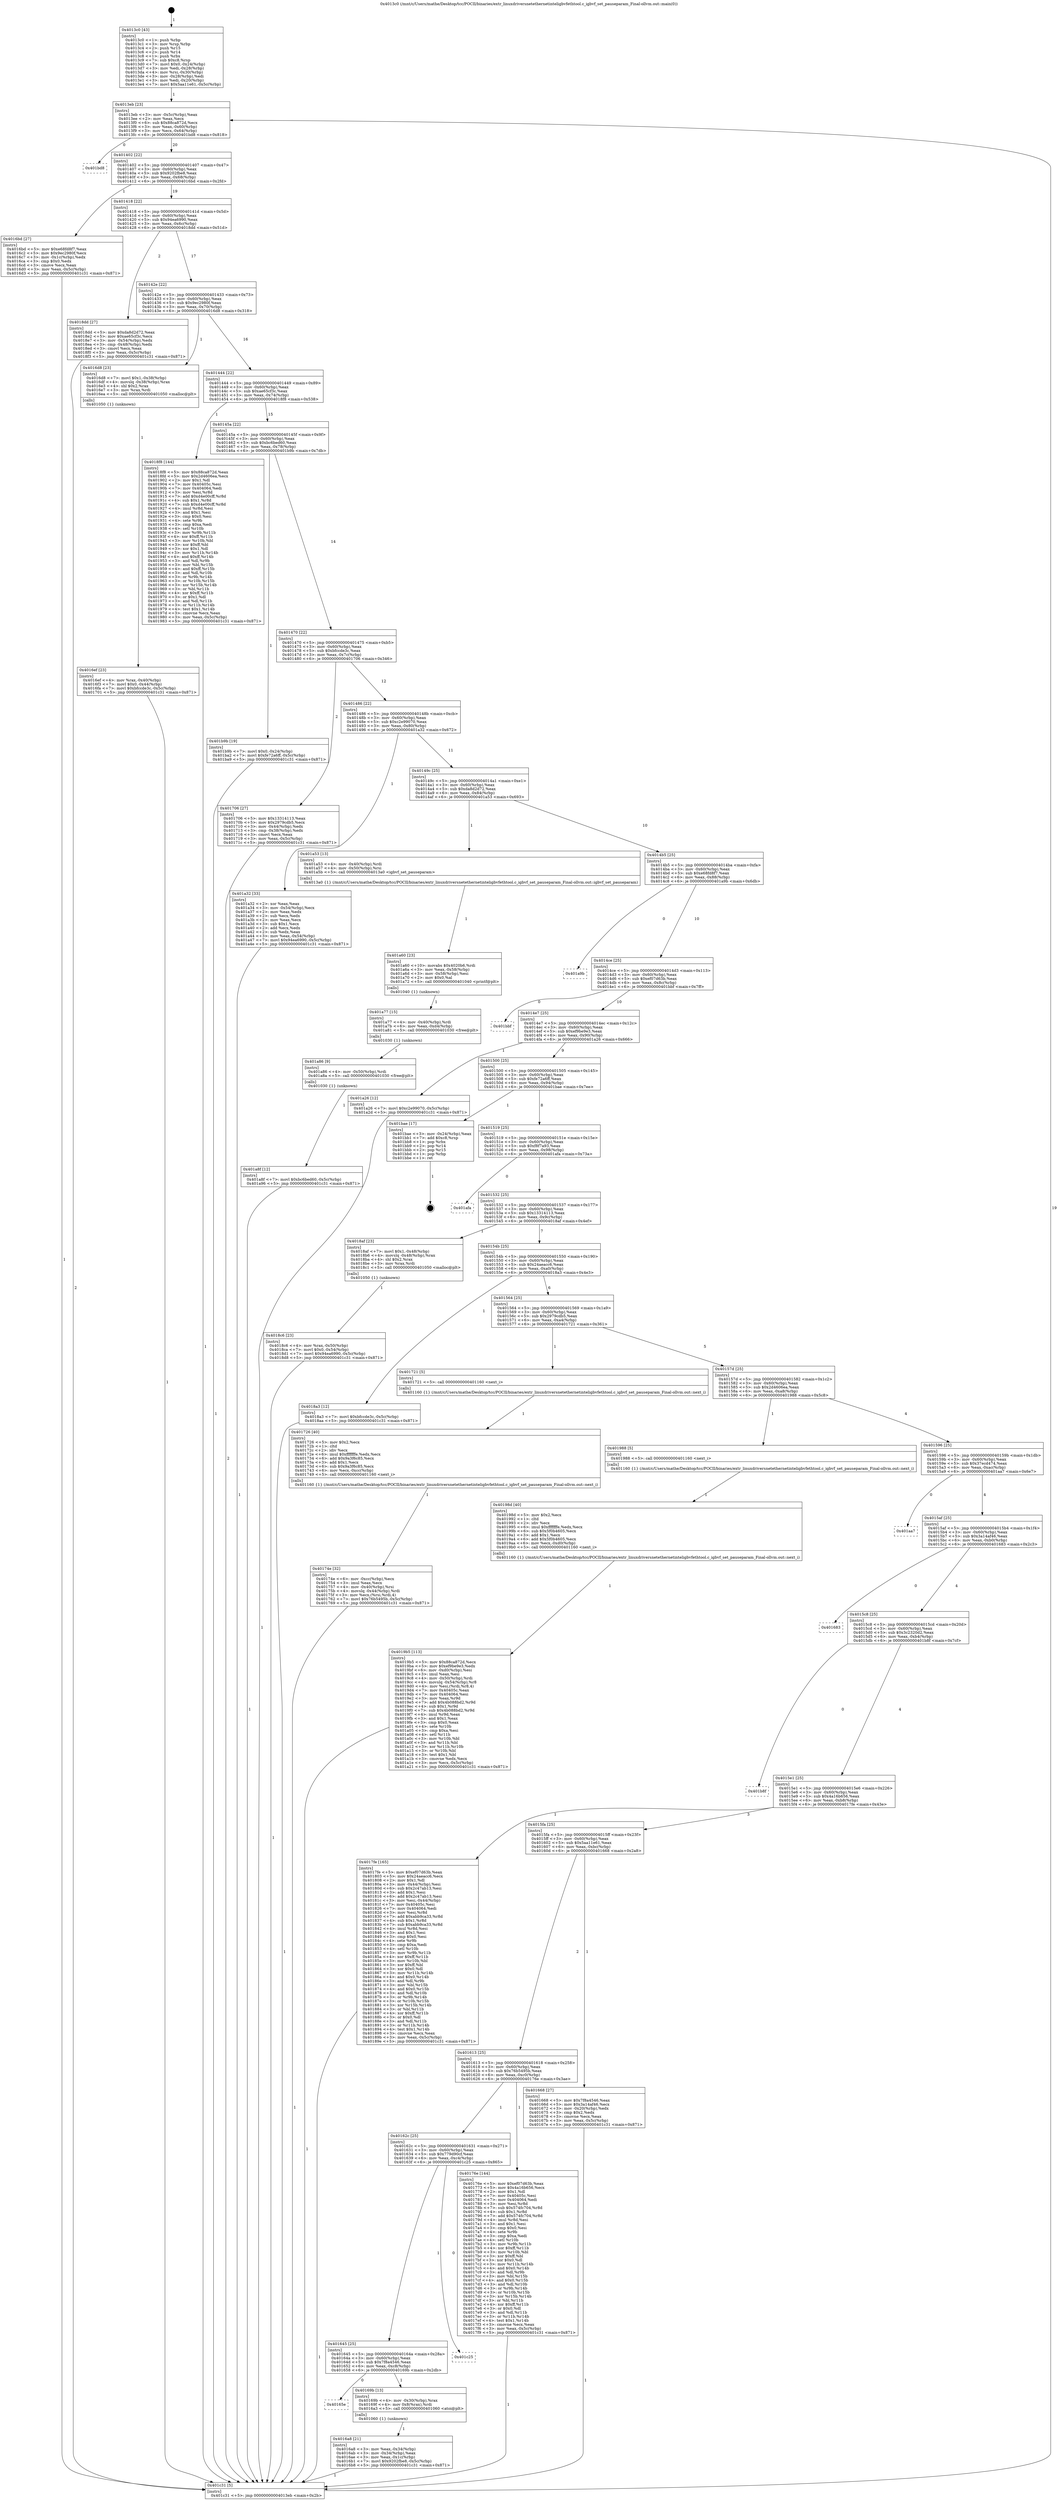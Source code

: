 digraph "0x4013c0" {
  label = "0x4013c0 (/mnt/c/Users/mathe/Desktop/tcc/POCII/binaries/extr_linuxdriversnetethernetinteligbvfethtool.c_igbvf_set_pauseparam_Final-ollvm.out::main(0))"
  labelloc = "t"
  node[shape=record]

  Entry [label="",width=0.3,height=0.3,shape=circle,fillcolor=black,style=filled]
  "0x4013eb" [label="{
     0x4013eb [23]\l
     | [instrs]\l
     &nbsp;&nbsp;0x4013eb \<+3\>: mov -0x5c(%rbp),%eax\l
     &nbsp;&nbsp;0x4013ee \<+2\>: mov %eax,%ecx\l
     &nbsp;&nbsp;0x4013f0 \<+6\>: sub $0x88ca872d,%ecx\l
     &nbsp;&nbsp;0x4013f6 \<+3\>: mov %eax,-0x60(%rbp)\l
     &nbsp;&nbsp;0x4013f9 \<+3\>: mov %ecx,-0x64(%rbp)\l
     &nbsp;&nbsp;0x4013fc \<+6\>: je 0000000000401bd8 \<main+0x818\>\l
  }"]
  "0x401bd8" [label="{
     0x401bd8\l
  }", style=dashed]
  "0x401402" [label="{
     0x401402 [22]\l
     | [instrs]\l
     &nbsp;&nbsp;0x401402 \<+5\>: jmp 0000000000401407 \<main+0x47\>\l
     &nbsp;&nbsp;0x401407 \<+3\>: mov -0x60(%rbp),%eax\l
     &nbsp;&nbsp;0x40140a \<+5\>: sub $0x9202fbe8,%eax\l
     &nbsp;&nbsp;0x40140f \<+3\>: mov %eax,-0x68(%rbp)\l
     &nbsp;&nbsp;0x401412 \<+6\>: je 00000000004016bd \<main+0x2fd\>\l
  }"]
  Exit [label="",width=0.3,height=0.3,shape=circle,fillcolor=black,style=filled,peripheries=2]
  "0x4016bd" [label="{
     0x4016bd [27]\l
     | [instrs]\l
     &nbsp;&nbsp;0x4016bd \<+5\>: mov $0xe68fd8f7,%eax\l
     &nbsp;&nbsp;0x4016c2 \<+5\>: mov $0x9ec2980f,%ecx\l
     &nbsp;&nbsp;0x4016c7 \<+3\>: mov -0x1c(%rbp),%edx\l
     &nbsp;&nbsp;0x4016ca \<+3\>: cmp $0x0,%edx\l
     &nbsp;&nbsp;0x4016cd \<+3\>: cmove %ecx,%eax\l
     &nbsp;&nbsp;0x4016d0 \<+3\>: mov %eax,-0x5c(%rbp)\l
     &nbsp;&nbsp;0x4016d3 \<+5\>: jmp 0000000000401c31 \<main+0x871\>\l
  }"]
  "0x401418" [label="{
     0x401418 [22]\l
     | [instrs]\l
     &nbsp;&nbsp;0x401418 \<+5\>: jmp 000000000040141d \<main+0x5d\>\l
     &nbsp;&nbsp;0x40141d \<+3\>: mov -0x60(%rbp),%eax\l
     &nbsp;&nbsp;0x401420 \<+5\>: sub $0x94ea6990,%eax\l
     &nbsp;&nbsp;0x401425 \<+3\>: mov %eax,-0x6c(%rbp)\l
     &nbsp;&nbsp;0x401428 \<+6\>: je 00000000004018dd \<main+0x51d\>\l
  }"]
  "0x401a8f" [label="{
     0x401a8f [12]\l
     | [instrs]\l
     &nbsp;&nbsp;0x401a8f \<+7\>: movl $0xbc6bed60,-0x5c(%rbp)\l
     &nbsp;&nbsp;0x401a96 \<+5\>: jmp 0000000000401c31 \<main+0x871\>\l
  }"]
  "0x4018dd" [label="{
     0x4018dd [27]\l
     | [instrs]\l
     &nbsp;&nbsp;0x4018dd \<+5\>: mov $0xda8d2d72,%eax\l
     &nbsp;&nbsp;0x4018e2 \<+5\>: mov $0xae65cf3c,%ecx\l
     &nbsp;&nbsp;0x4018e7 \<+3\>: mov -0x54(%rbp),%edx\l
     &nbsp;&nbsp;0x4018ea \<+3\>: cmp -0x48(%rbp),%edx\l
     &nbsp;&nbsp;0x4018ed \<+3\>: cmovl %ecx,%eax\l
     &nbsp;&nbsp;0x4018f0 \<+3\>: mov %eax,-0x5c(%rbp)\l
     &nbsp;&nbsp;0x4018f3 \<+5\>: jmp 0000000000401c31 \<main+0x871\>\l
  }"]
  "0x40142e" [label="{
     0x40142e [22]\l
     | [instrs]\l
     &nbsp;&nbsp;0x40142e \<+5\>: jmp 0000000000401433 \<main+0x73\>\l
     &nbsp;&nbsp;0x401433 \<+3\>: mov -0x60(%rbp),%eax\l
     &nbsp;&nbsp;0x401436 \<+5\>: sub $0x9ec2980f,%eax\l
     &nbsp;&nbsp;0x40143b \<+3\>: mov %eax,-0x70(%rbp)\l
     &nbsp;&nbsp;0x40143e \<+6\>: je 00000000004016d8 \<main+0x318\>\l
  }"]
  "0x401a86" [label="{
     0x401a86 [9]\l
     | [instrs]\l
     &nbsp;&nbsp;0x401a86 \<+4\>: mov -0x50(%rbp),%rdi\l
     &nbsp;&nbsp;0x401a8a \<+5\>: call 0000000000401030 \<free@plt\>\l
     | [calls]\l
     &nbsp;&nbsp;0x401030 \{1\} (unknown)\l
  }"]
  "0x4016d8" [label="{
     0x4016d8 [23]\l
     | [instrs]\l
     &nbsp;&nbsp;0x4016d8 \<+7\>: movl $0x1,-0x38(%rbp)\l
     &nbsp;&nbsp;0x4016df \<+4\>: movslq -0x38(%rbp),%rax\l
     &nbsp;&nbsp;0x4016e3 \<+4\>: shl $0x2,%rax\l
     &nbsp;&nbsp;0x4016e7 \<+3\>: mov %rax,%rdi\l
     &nbsp;&nbsp;0x4016ea \<+5\>: call 0000000000401050 \<malloc@plt\>\l
     | [calls]\l
     &nbsp;&nbsp;0x401050 \{1\} (unknown)\l
  }"]
  "0x401444" [label="{
     0x401444 [22]\l
     | [instrs]\l
     &nbsp;&nbsp;0x401444 \<+5\>: jmp 0000000000401449 \<main+0x89\>\l
     &nbsp;&nbsp;0x401449 \<+3\>: mov -0x60(%rbp),%eax\l
     &nbsp;&nbsp;0x40144c \<+5\>: sub $0xae65cf3c,%eax\l
     &nbsp;&nbsp;0x401451 \<+3\>: mov %eax,-0x74(%rbp)\l
     &nbsp;&nbsp;0x401454 \<+6\>: je 00000000004018f8 \<main+0x538\>\l
  }"]
  "0x401a77" [label="{
     0x401a77 [15]\l
     | [instrs]\l
     &nbsp;&nbsp;0x401a77 \<+4\>: mov -0x40(%rbp),%rdi\l
     &nbsp;&nbsp;0x401a7b \<+6\>: mov %eax,-0xd4(%rbp)\l
     &nbsp;&nbsp;0x401a81 \<+5\>: call 0000000000401030 \<free@plt\>\l
     | [calls]\l
     &nbsp;&nbsp;0x401030 \{1\} (unknown)\l
  }"]
  "0x4018f8" [label="{
     0x4018f8 [144]\l
     | [instrs]\l
     &nbsp;&nbsp;0x4018f8 \<+5\>: mov $0x88ca872d,%eax\l
     &nbsp;&nbsp;0x4018fd \<+5\>: mov $0x2d4606ea,%ecx\l
     &nbsp;&nbsp;0x401902 \<+2\>: mov $0x1,%dl\l
     &nbsp;&nbsp;0x401904 \<+7\>: mov 0x40405c,%esi\l
     &nbsp;&nbsp;0x40190b \<+7\>: mov 0x404064,%edi\l
     &nbsp;&nbsp;0x401912 \<+3\>: mov %esi,%r8d\l
     &nbsp;&nbsp;0x401915 \<+7\>: add $0xd4e00cff,%r8d\l
     &nbsp;&nbsp;0x40191c \<+4\>: sub $0x1,%r8d\l
     &nbsp;&nbsp;0x401920 \<+7\>: sub $0xd4e00cff,%r8d\l
     &nbsp;&nbsp;0x401927 \<+4\>: imul %r8d,%esi\l
     &nbsp;&nbsp;0x40192b \<+3\>: and $0x1,%esi\l
     &nbsp;&nbsp;0x40192e \<+3\>: cmp $0x0,%esi\l
     &nbsp;&nbsp;0x401931 \<+4\>: sete %r9b\l
     &nbsp;&nbsp;0x401935 \<+3\>: cmp $0xa,%edi\l
     &nbsp;&nbsp;0x401938 \<+4\>: setl %r10b\l
     &nbsp;&nbsp;0x40193c \<+3\>: mov %r9b,%r11b\l
     &nbsp;&nbsp;0x40193f \<+4\>: xor $0xff,%r11b\l
     &nbsp;&nbsp;0x401943 \<+3\>: mov %r10b,%bl\l
     &nbsp;&nbsp;0x401946 \<+3\>: xor $0xff,%bl\l
     &nbsp;&nbsp;0x401949 \<+3\>: xor $0x1,%dl\l
     &nbsp;&nbsp;0x40194c \<+3\>: mov %r11b,%r14b\l
     &nbsp;&nbsp;0x40194f \<+4\>: and $0xff,%r14b\l
     &nbsp;&nbsp;0x401953 \<+3\>: and %dl,%r9b\l
     &nbsp;&nbsp;0x401956 \<+3\>: mov %bl,%r15b\l
     &nbsp;&nbsp;0x401959 \<+4\>: and $0xff,%r15b\l
     &nbsp;&nbsp;0x40195d \<+3\>: and %dl,%r10b\l
     &nbsp;&nbsp;0x401960 \<+3\>: or %r9b,%r14b\l
     &nbsp;&nbsp;0x401963 \<+3\>: or %r10b,%r15b\l
     &nbsp;&nbsp;0x401966 \<+3\>: xor %r15b,%r14b\l
     &nbsp;&nbsp;0x401969 \<+3\>: or %bl,%r11b\l
     &nbsp;&nbsp;0x40196c \<+4\>: xor $0xff,%r11b\l
     &nbsp;&nbsp;0x401970 \<+3\>: or $0x1,%dl\l
     &nbsp;&nbsp;0x401973 \<+3\>: and %dl,%r11b\l
     &nbsp;&nbsp;0x401976 \<+3\>: or %r11b,%r14b\l
     &nbsp;&nbsp;0x401979 \<+4\>: test $0x1,%r14b\l
     &nbsp;&nbsp;0x40197d \<+3\>: cmovne %ecx,%eax\l
     &nbsp;&nbsp;0x401980 \<+3\>: mov %eax,-0x5c(%rbp)\l
     &nbsp;&nbsp;0x401983 \<+5\>: jmp 0000000000401c31 \<main+0x871\>\l
  }"]
  "0x40145a" [label="{
     0x40145a [22]\l
     | [instrs]\l
     &nbsp;&nbsp;0x40145a \<+5\>: jmp 000000000040145f \<main+0x9f\>\l
     &nbsp;&nbsp;0x40145f \<+3\>: mov -0x60(%rbp),%eax\l
     &nbsp;&nbsp;0x401462 \<+5\>: sub $0xbc6bed60,%eax\l
     &nbsp;&nbsp;0x401467 \<+3\>: mov %eax,-0x78(%rbp)\l
     &nbsp;&nbsp;0x40146a \<+6\>: je 0000000000401b9b \<main+0x7db\>\l
  }"]
  "0x401a60" [label="{
     0x401a60 [23]\l
     | [instrs]\l
     &nbsp;&nbsp;0x401a60 \<+10\>: movabs $0x4020b6,%rdi\l
     &nbsp;&nbsp;0x401a6a \<+3\>: mov %eax,-0x58(%rbp)\l
     &nbsp;&nbsp;0x401a6d \<+3\>: mov -0x58(%rbp),%esi\l
     &nbsp;&nbsp;0x401a70 \<+2\>: mov $0x0,%al\l
     &nbsp;&nbsp;0x401a72 \<+5\>: call 0000000000401040 \<printf@plt\>\l
     | [calls]\l
     &nbsp;&nbsp;0x401040 \{1\} (unknown)\l
  }"]
  "0x401b9b" [label="{
     0x401b9b [19]\l
     | [instrs]\l
     &nbsp;&nbsp;0x401b9b \<+7\>: movl $0x0,-0x24(%rbp)\l
     &nbsp;&nbsp;0x401ba2 \<+7\>: movl $0xfe72a6ff,-0x5c(%rbp)\l
     &nbsp;&nbsp;0x401ba9 \<+5\>: jmp 0000000000401c31 \<main+0x871\>\l
  }"]
  "0x401470" [label="{
     0x401470 [22]\l
     | [instrs]\l
     &nbsp;&nbsp;0x401470 \<+5\>: jmp 0000000000401475 \<main+0xb5\>\l
     &nbsp;&nbsp;0x401475 \<+3\>: mov -0x60(%rbp),%eax\l
     &nbsp;&nbsp;0x401478 \<+5\>: sub $0xbfccde3c,%eax\l
     &nbsp;&nbsp;0x40147d \<+3\>: mov %eax,-0x7c(%rbp)\l
     &nbsp;&nbsp;0x401480 \<+6\>: je 0000000000401706 \<main+0x346\>\l
  }"]
  "0x4019b5" [label="{
     0x4019b5 [113]\l
     | [instrs]\l
     &nbsp;&nbsp;0x4019b5 \<+5\>: mov $0x88ca872d,%ecx\l
     &nbsp;&nbsp;0x4019ba \<+5\>: mov $0xef9be9e3,%edx\l
     &nbsp;&nbsp;0x4019bf \<+6\>: mov -0xd0(%rbp),%esi\l
     &nbsp;&nbsp;0x4019c5 \<+3\>: imul %eax,%esi\l
     &nbsp;&nbsp;0x4019c8 \<+4\>: mov -0x50(%rbp),%rdi\l
     &nbsp;&nbsp;0x4019cc \<+4\>: movslq -0x54(%rbp),%r8\l
     &nbsp;&nbsp;0x4019d0 \<+4\>: mov %esi,(%rdi,%r8,4)\l
     &nbsp;&nbsp;0x4019d4 \<+7\>: mov 0x40405c,%eax\l
     &nbsp;&nbsp;0x4019db \<+7\>: mov 0x404064,%esi\l
     &nbsp;&nbsp;0x4019e2 \<+3\>: mov %eax,%r9d\l
     &nbsp;&nbsp;0x4019e5 \<+7\>: add $0x4b088bd2,%r9d\l
     &nbsp;&nbsp;0x4019ec \<+4\>: sub $0x1,%r9d\l
     &nbsp;&nbsp;0x4019f0 \<+7\>: sub $0x4b088bd2,%r9d\l
     &nbsp;&nbsp;0x4019f7 \<+4\>: imul %r9d,%eax\l
     &nbsp;&nbsp;0x4019fb \<+3\>: and $0x1,%eax\l
     &nbsp;&nbsp;0x4019fe \<+3\>: cmp $0x0,%eax\l
     &nbsp;&nbsp;0x401a01 \<+4\>: sete %r10b\l
     &nbsp;&nbsp;0x401a05 \<+3\>: cmp $0xa,%esi\l
     &nbsp;&nbsp;0x401a08 \<+4\>: setl %r11b\l
     &nbsp;&nbsp;0x401a0c \<+3\>: mov %r10b,%bl\l
     &nbsp;&nbsp;0x401a0f \<+3\>: and %r11b,%bl\l
     &nbsp;&nbsp;0x401a12 \<+3\>: xor %r11b,%r10b\l
     &nbsp;&nbsp;0x401a15 \<+3\>: or %r10b,%bl\l
     &nbsp;&nbsp;0x401a18 \<+3\>: test $0x1,%bl\l
     &nbsp;&nbsp;0x401a1b \<+3\>: cmovne %edx,%ecx\l
     &nbsp;&nbsp;0x401a1e \<+3\>: mov %ecx,-0x5c(%rbp)\l
     &nbsp;&nbsp;0x401a21 \<+5\>: jmp 0000000000401c31 \<main+0x871\>\l
  }"]
  "0x401706" [label="{
     0x401706 [27]\l
     | [instrs]\l
     &nbsp;&nbsp;0x401706 \<+5\>: mov $0x13314113,%eax\l
     &nbsp;&nbsp;0x40170b \<+5\>: mov $0x2979cdb5,%ecx\l
     &nbsp;&nbsp;0x401710 \<+3\>: mov -0x44(%rbp),%edx\l
     &nbsp;&nbsp;0x401713 \<+3\>: cmp -0x38(%rbp),%edx\l
     &nbsp;&nbsp;0x401716 \<+3\>: cmovl %ecx,%eax\l
     &nbsp;&nbsp;0x401719 \<+3\>: mov %eax,-0x5c(%rbp)\l
     &nbsp;&nbsp;0x40171c \<+5\>: jmp 0000000000401c31 \<main+0x871\>\l
  }"]
  "0x401486" [label="{
     0x401486 [22]\l
     | [instrs]\l
     &nbsp;&nbsp;0x401486 \<+5\>: jmp 000000000040148b \<main+0xcb\>\l
     &nbsp;&nbsp;0x40148b \<+3\>: mov -0x60(%rbp),%eax\l
     &nbsp;&nbsp;0x40148e \<+5\>: sub $0xc2e99070,%eax\l
     &nbsp;&nbsp;0x401493 \<+3\>: mov %eax,-0x80(%rbp)\l
     &nbsp;&nbsp;0x401496 \<+6\>: je 0000000000401a32 \<main+0x672\>\l
  }"]
  "0x40198d" [label="{
     0x40198d [40]\l
     | [instrs]\l
     &nbsp;&nbsp;0x40198d \<+5\>: mov $0x2,%ecx\l
     &nbsp;&nbsp;0x401992 \<+1\>: cltd\l
     &nbsp;&nbsp;0x401993 \<+2\>: idiv %ecx\l
     &nbsp;&nbsp;0x401995 \<+6\>: imul $0xfffffffe,%edx,%ecx\l
     &nbsp;&nbsp;0x40199b \<+6\>: sub $0x5f0b4605,%ecx\l
     &nbsp;&nbsp;0x4019a1 \<+3\>: add $0x1,%ecx\l
     &nbsp;&nbsp;0x4019a4 \<+6\>: add $0x5f0b4605,%ecx\l
     &nbsp;&nbsp;0x4019aa \<+6\>: mov %ecx,-0xd0(%rbp)\l
     &nbsp;&nbsp;0x4019b0 \<+5\>: call 0000000000401160 \<next_i\>\l
     | [calls]\l
     &nbsp;&nbsp;0x401160 \{1\} (/mnt/c/Users/mathe/Desktop/tcc/POCII/binaries/extr_linuxdriversnetethernetinteligbvfethtool.c_igbvf_set_pauseparam_Final-ollvm.out::next_i)\l
  }"]
  "0x401a32" [label="{
     0x401a32 [33]\l
     | [instrs]\l
     &nbsp;&nbsp;0x401a32 \<+2\>: xor %eax,%eax\l
     &nbsp;&nbsp;0x401a34 \<+3\>: mov -0x54(%rbp),%ecx\l
     &nbsp;&nbsp;0x401a37 \<+2\>: mov %eax,%edx\l
     &nbsp;&nbsp;0x401a39 \<+2\>: sub %ecx,%edx\l
     &nbsp;&nbsp;0x401a3b \<+2\>: mov %eax,%ecx\l
     &nbsp;&nbsp;0x401a3d \<+3\>: sub $0x1,%ecx\l
     &nbsp;&nbsp;0x401a40 \<+2\>: add %ecx,%edx\l
     &nbsp;&nbsp;0x401a42 \<+2\>: sub %edx,%eax\l
     &nbsp;&nbsp;0x401a44 \<+3\>: mov %eax,-0x54(%rbp)\l
     &nbsp;&nbsp;0x401a47 \<+7\>: movl $0x94ea6990,-0x5c(%rbp)\l
     &nbsp;&nbsp;0x401a4e \<+5\>: jmp 0000000000401c31 \<main+0x871\>\l
  }"]
  "0x40149c" [label="{
     0x40149c [25]\l
     | [instrs]\l
     &nbsp;&nbsp;0x40149c \<+5\>: jmp 00000000004014a1 \<main+0xe1\>\l
     &nbsp;&nbsp;0x4014a1 \<+3\>: mov -0x60(%rbp),%eax\l
     &nbsp;&nbsp;0x4014a4 \<+5\>: sub $0xda8d2d72,%eax\l
     &nbsp;&nbsp;0x4014a9 \<+6\>: mov %eax,-0x84(%rbp)\l
     &nbsp;&nbsp;0x4014af \<+6\>: je 0000000000401a53 \<main+0x693\>\l
  }"]
  "0x4018c6" [label="{
     0x4018c6 [23]\l
     | [instrs]\l
     &nbsp;&nbsp;0x4018c6 \<+4\>: mov %rax,-0x50(%rbp)\l
     &nbsp;&nbsp;0x4018ca \<+7\>: movl $0x0,-0x54(%rbp)\l
     &nbsp;&nbsp;0x4018d1 \<+7\>: movl $0x94ea6990,-0x5c(%rbp)\l
     &nbsp;&nbsp;0x4018d8 \<+5\>: jmp 0000000000401c31 \<main+0x871\>\l
  }"]
  "0x401a53" [label="{
     0x401a53 [13]\l
     | [instrs]\l
     &nbsp;&nbsp;0x401a53 \<+4\>: mov -0x40(%rbp),%rdi\l
     &nbsp;&nbsp;0x401a57 \<+4\>: mov -0x50(%rbp),%rsi\l
     &nbsp;&nbsp;0x401a5b \<+5\>: call 00000000004013a0 \<igbvf_set_pauseparam\>\l
     | [calls]\l
     &nbsp;&nbsp;0x4013a0 \{1\} (/mnt/c/Users/mathe/Desktop/tcc/POCII/binaries/extr_linuxdriversnetethernetinteligbvfethtool.c_igbvf_set_pauseparam_Final-ollvm.out::igbvf_set_pauseparam)\l
  }"]
  "0x4014b5" [label="{
     0x4014b5 [25]\l
     | [instrs]\l
     &nbsp;&nbsp;0x4014b5 \<+5\>: jmp 00000000004014ba \<main+0xfa\>\l
     &nbsp;&nbsp;0x4014ba \<+3\>: mov -0x60(%rbp),%eax\l
     &nbsp;&nbsp;0x4014bd \<+5\>: sub $0xe68fd8f7,%eax\l
     &nbsp;&nbsp;0x4014c2 \<+6\>: mov %eax,-0x88(%rbp)\l
     &nbsp;&nbsp;0x4014c8 \<+6\>: je 0000000000401a9b \<main+0x6db\>\l
  }"]
  "0x40174e" [label="{
     0x40174e [32]\l
     | [instrs]\l
     &nbsp;&nbsp;0x40174e \<+6\>: mov -0xcc(%rbp),%ecx\l
     &nbsp;&nbsp;0x401754 \<+3\>: imul %eax,%ecx\l
     &nbsp;&nbsp;0x401757 \<+4\>: mov -0x40(%rbp),%rsi\l
     &nbsp;&nbsp;0x40175b \<+4\>: movslq -0x44(%rbp),%rdi\l
     &nbsp;&nbsp;0x40175f \<+3\>: mov %ecx,(%rsi,%rdi,4)\l
     &nbsp;&nbsp;0x401762 \<+7\>: movl $0x76b5495b,-0x5c(%rbp)\l
     &nbsp;&nbsp;0x401769 \<+5\>: jmp 0000000000401c31 \<main+0x871\>\l
  }"]
  "0x401a9b" [label="{
     0x401a9b\l
  }", style=dashed]
  "0x4014ce" [label="{
     0x4014ce [25]\l
     | [instrs]\l
     &nbsp;&nbsp;0x4014ce \<+5\>: jmp 00000000004014d3 \<main+0x113\>\l
     &nbsp;&nbsp;0x4014d3 \<+3\>: mov -0x60(%rbp),%eax\l
     &nbsp;&nbsp;0x4014d6 \<+5\>: sub $0xef07d63b,%eax\l
     &nbsp;&nbsp;0x4014db \<+6\>: mov %eax,-0x8c(%rbp)\l
     &nbsp;&nbsp;0x4014e1 \<+6\>: je 0000000000401bbf \<main+0x7ff\>\l
  }"]
  "0x401726" [label="{
     0x401726 [40]\l
     | [instrs]\l
     &nbsp;&nbsp;0x401726 \<+5\>: mov $0x2,%ecx\l
     &nbsp;&nbsp;0x40172b \<+1\>: cltd\l
     &nbsp;&nbsp;0x40172c \<+2\>: idiv %ecx\l
     &nbsp;&nbsp;0x40172e \<+6\>: imul $0xfffffffe,%edx,%ecx\l
     &nbsp;&nbsp;0x401734 \<+6\>: add $0x9a3f6c85,%ecx\l
     &nbsp;&nbsp;0x40173a \<+3\>: add $0x1,%ecx\l
     &nbsp;&nbsp;0x40173d \<+6\>: sub $0x9a3f6c85,%ecx\l
     &nbsp;&nbsp;0x401743 \<+6\>: mov %ecx,-0xcc(%rbp)\l
     &nbsp;&nbsp;0x401749 \<+5\>: call 0000000000401160 \<next_i\>\l
     | [calls]\l
     &nbsp;&nbsp;0x401160 \{1\} (/mnt/c/Users/mathe/Desktop/tcc/POCII/binaries/extr_linuxdriversnetethernetinteligbvfethtool.c_igbvf_set_pauseparam_Final-ollvm.out::next_i)\l
  }"]
  "0x401bbf" [label="{
     0x401bbf\l
  }", style=dashed]
  "0x4014e7" [label="{
     0x4014e7 [25]\l
     | [instrs]\l
     &nbsp;&nbsp;0x4014e7 \<+5\>: jmp 00000000004014ec \<main+0x12c\>\l
     &nbsp;&nbsp;0x4014ec \<+3\>: mov -0x60(%rbp),%eax\l
     &nbsp;&nbsp;0x4014ef \<+5\>: sub $0xef9be9e3,%eax\l
     &nbsp;&nbsp;0x4014f4 \<+6\>: mov %eax,-0x90(%rbp)\l
     &nbsp;&nbsp;0x4014fa \<+6\>: je 0000000000401a26 \<main+0x666\>\l
  }"]
  "0x4016ef" [label="{
     0x4016ef [23]\l
     | [instrs]\l
     &nbsp;&nbsp;0x4016ef \<+4\>: mov %rax,-0x40(%rbp)\l
     &nbsp;&nbsp;0x4016f3 \<+7\>: movl $0x0,-0x44(%rbp)\l
     &nbsp;&nbsp;0x4016fa \<+7\>: movl $0xbfccde3c,-0x5c(%rbp)\l
     &nbsp;&nbsp;0x401701 \<+5\>: jmp 0000000000401c31 \<main+0x871\>\l
  }"]
  "0x401a26" [label="{
     0x401a26 [12]\l
     | [instrs]\l
     &nbsp;&nbsp;0x401a26 \<+7\>: movl $0xc2e99070,-0x5c(%rbp)\l
     &nbsp;&nbsp;0x401a2d \<+5\>: jmp 0000000000401c31 \<main+0x871\>\l
  }"]
  "0x401500" [label="{
     0x401500 [25]\l
     | [instrs]\l
     &nbsp;&nbsp;0x401500 \<+5\>: jmp 0000000000401505 \<main+0x145\>\l
     &nbsp;&nbsp;0x401505 \<+3\>: mov -0x60(%rbp),%eax\l
     &nbsp;&nbsp;0x401508 \<+5\>: sub $0xfe72a6ff,%eax\l
     &nbsp;&nbsp;0x40150d \<+6\>: mov %eax,-0x94(%rbp)\l
     &nbsp;&nbsp;0x401513 \<+6\>: je 0000000000401bae \<main+0x7ee\>\l
  }"]
  "0x4016a8" [label="{
     0x4016a8 [21]\l
     | [instrs]\l
     &nbsp;&nbsp;0x4016a8 \<+3\>: mov %eax,-0x34(%rbp)\l
     &nbsp;&nbsp;0x4016ab \<+3\>: mov -0x34(%rbp),%eax\l
     &nbsp;&nbsp;0x4016ae \<+3\>: mov %eax,-0x1c(%rbp)\l
     &nbsp;&nbsp;0x4016b1 \<+7\>: movl $0x9202fbe8,-0x5c(%rbp)\l
     &nbsp;&nbsp;0x4016b8 \<+5\>: jmp 0000000000401c31 \<main+0x871\>\l
  }"]
  "0x401bae" [label="{
     0x401bae [17]\l
     | [instrs]\l
     &nbsp;&nbsp;0x401bae \<+3\>: mov -0x24(%rbp),%eax\l
     &nbsp;&nbsp;0x401bb1 \<+7\>: add $0xc8,%rsp\l
     &nbsp;&nbsp;0x401bb8 \<+1\>: pop %rbx\l
     &nbsp;&nbsp;0x401bb9 \<+2\>: pop %r14\l
     &nbsp;&nbsp;0x401bbb \<+2\>: pop %r15\l
     &nbsp;&nbsp;0x401bbd \<+1\>: pop %rbp\l
     &nbsp;&nbsp;0x401bbe \<+1\>: ret\l
  }"]
  "0x401519" [label="{
     0x401519 [25]\l
     | [instrs]\l
     &nbsp;&nbsp;0x401519 \<+5\>: jmp 000000000040151e \<main+0x15e\>\l
     &nbsp;&nbsp;0x40151e \<+3\>: mov -0x60(%rbp),%eax\l
     &nbsp;&nbsp;0x401521 \<+5\>: sub $0xf8f7a93,%eax\l
     &nbsp;&nbsp;0x401526 \<+6\>: mov %eax,-0x98(%rbp)\l
     &nbsp;&nbsp;0x40152c \<+6\>: je 0000000000401afa \<main+0x73a\>\l
  }"]
  "0x40165e" [label="{
     0x40165e\l
  }", style=dashed]
  "0x401afa" [label="{
     0x401afa\l
  }", style=dashed]
  "0x401532" [label="{
     0x401532 [25]\l
     | [instrs]\l
     &nbsp;&nbsp;0x401532 \<+5\>: jmp 0000000000401537 \<main+0x177\>\l
     &nbsp;&nbsp;0x401537 \<+3\>: mov -0x60(%rbp),%eax\l
     &nbsp;&nbsp;0x40153a \<+5\>: sub $0x13314113,%eax\l
     &nbsp;&nbsp;0x40153f \<+6\>: mov %eax,-0x9c(%rbp)\l
     &nbsp;&nbsp;0x401545 \<+6\>: je 00000000004018af \<main+0x4ef\>\l
  }"]
  "0x40169b" [label="{
     0x40169b [13]\l
     | [instrs]\l
     &nbsp;&nbsp;0x40169b \<+4\>: mov -0x30(%rbp),%rax\l
     &nbsp;&nbsp;0x40169f \<+4\>: mov 0x8(%rax),%rdi\l
     &nbsp;&nbsp;0x4016a3 \<+5\>: call 0000000000401060 \<atoi@plt\>\l
     | [calls]\l
     &nbsp;&nbsp;0x401060 \{1\} (unknown)\l
  }"]
  "0x4018af" [label="{
     0x4018af [23]\l
     | [instrs]\l
     &nbsp;&nbsp;0x4018af \<+7\>: movl $0x1,-0x48(%rbp)\l
     &nbsp;&nbsp;0x4018b6 \<+4\>: movslq -0x48(%rbp),%rax\l
     &nbsp;&nbsp;0x4018ba \<+4\>: shl $0x2,%rax\l
     &nbsp;&nbsp;0x4018be \<+3\>: mov %rax,%rdi\l
     &nbsp;&nbsp;0x4018c1 \<+5\>: call 0000000000401050 \<malloc@plt\>\l
     | [calls]\l
     &nbsp;&nbsp;0x401050 \{1\} (unknown)\l
  }"]
  "0x40154b" [label="{
     0x40154b [25]\l
     | [instrs]\l
     &nbsp;&nbsp;0x40154b \<+5\>: jmp 0000000000401550 \<main+0x190\>\l
     &nbsp;&nbsp;0x401550 \<+3\>: mov -0x60(%rbp),%eax\l
     &nbsp;&nbsp;0x401553 \<+5\>: sub $0x24aeacc6,%eax\l
     &nbsp;&nbsp;0x401558 \<+6\>: mov %eax,-0xa0(%rbp)\l
     &nbsp;&nbsp;0x40155e \<+6\>: je 00000000004018a3 \<main+0x4e3\>\l
  }"]
  "0x401645" [label="{
     0x401645 [25]\l
     | [instrs]\l
     &nbsp;&nbsp;0x401645 \<+5\>: jmp 000000000040164a \<main+0x28a\>\l
     &nbsp;&nbsp;0x40164a \<+3\>: mov -0x60(%rbp),%eax\l
     &nbsp;&nbsp;0x40164d \<+5\>: sub $0x7f8a4546,%eax\l
     &nbsp;&nbsp;0x401652 \<+6\>: mov %eax,-0xc8(%rbp)\l
     &nbsp;&nbsp;0x401658 \<+6\>: je 000000000040169b \<main+0x2db\>\l
  }"]
  "0x4018a3" [label="{
     0x4018a3 [12]\l
     | [instrs]\l
     &nbsp;&nbsp;0x4018a3 \<+7\>: movl $0xbfccde3c,-0x5c(%rbp)\l
     &nbsp;&nbsp;0x4018aa \<+5\>: jmp 0000000000401c31 \<main+0x871\>\l
  }"]
  "0x401564" [label="{
     0x401564 [25]\l
     | [instrs]\l
     &nbsp;&nbsp;0x401564 \<+5\>: jmp 0000000000401569 \<main+0x1a9\>\l
     &nbsp;&nbsp;0x401569 \<+3\>: mov -0x60(%rbp),%eax\l
     &nbsp;&nbsp;0x40156c \<+5\>: sub $0x2979cdb5,%eax\l
     &nbsp;&nbsp;0x401571 \<+6\>: mov %eax,-0xa4(%rbp)\l
     &nbsp;&nbsp;0x401577 \<+6\>: je 0000000000401721 \<main+0x361\>\l
  }"]
  "0x401c25" [label="{
     0x401c25\l
  }", style=dashed]
  "0x401721" [label="{
     0x401721 [5]\l
     | [instrs]\l
     &nbsp;&nbsp;0x401721 \<+5\>: call 0000000000401160 \<next_i\>\l
     | [calls]\l
     &nbsp;&nbsp;0x401160 \{1\} (/mnt/c/Users/mathe/Desktop/tcc/POCII/binaries/extr_linuxdriversnetethernetinteligbvfethtool.c_igbvf_set_pauseparam_Final-ollvm.out::next_i)\l
  }"]
  "0x40157d" [label="{
     0x40157d [25]\l
     | [instrs]\l
     &nbsp;&nbsp;0x40157d \<+5\>: jmp 0000000000401582 \<main+0x1c2\>\l
     &nbsp;&nbsp;0x401582 \<+3\>: mov -0x60(%rbp),%eax\l
     &nbsp;&nbsp;0x401585 \<+5\>: sub $0x2d4606ea,%eax\l
     &nbsp;&nbsp;0x40158a \<+6\>: mov %eax,-0xa8(%rbp)\l
     &nbsp;&nbsp;0x401590 \<+6\>: je 0000000000401988 \<main+0x5c8\>\l
  }"]
  "0x40162c" [label="{
     0x40162c [25]\l
     | [instrs]\l
     &nbsp;&nbsp;0x40162c \<+5\>: jmp 0000000000401631 \<main+0x271\>\l
     &nbsp;&nbsp;0x401631 \<+3\>: mov -0x60(%rbp),%eax\l
     &nbsp;&nbsp;0x401634 \<+5\>: sub $0x779d90cf,%eax\l
     &nbsp;&nbsp;0x401639 \<+6\>: mov %eax,-0xc4(%rbp)\l
     &nbsp;&nbsp;0x40163f \<+6\>: je 0000000000401c25 \<main+0x865\>\l
  }"]
  "0x401988" [label="{
     0x401988 [5]\l
     | [instrs]\l
     &nbsp;&nbsp;0x401988 \<+5\>: call 0000000000401160 \<next_i\>\l
     | [calls]\l
     &nbsp;&nbsp;0x401160 \{1\} (/mnt/c/Users/mathe/Desktop/tcc/POCII/binaries/extr_linuxdriversnetethernetinteligbvfethtool.c_igbvf_set_pauseparam_Final-ollvm.out::next_i)\l
  }"]
  "0x401596" [label="{
     0x401596 [25]\l
     | [instrs]\l
     &nbsp;&nbsp;0x401596 \<+5\>: jmp 000000000040159b \<main+0x1db\>\l
     &nbsp;&nbsp;0x40159b \<+3\>: mov -0x60(%rbp),%eax\l
     &nbsp;&nbsp;0x40159e \<+5\>: sub $0x37ecd474,%eax\l
     &nbsp;&nbsp;0x4015a3 \<+6\>: mov %eax,-0xac(%rbp)\l
     &nbsp;&nbsp;0x4015a9 \<+6\>: je 0000000000401aa7 \<main+0x6e7\>\l
  }"]
  "0x40176e" [label="{
     0x40176e [144]\l
     | [instrs]\l
     &nbsp;&nbsp;0x40176e \<+5\>: mov $0xef07d63b,%eax\l
     &nbsp;&nbsp;0x401773 \<+5\>: mov $0x4a16b656,%ecx\l
     &nbsp;&nbsp;0x401778 \<+2\>: mov $0x1,%dl\l
     &nbsp;&nbsp;0x40177a \<+7\>: mov 0x40405c,%esi\l
     &nbsp;&nbsp;0x401781 \<+7\>: mov 0x404064,%edi\l
     &nbsp;&nbsp;0x401788 \<+3\>: mov %esi,%r8d\l
     &nbsp;&nbsp;0x40178b \<+7\>: sub $0x574fc704,%r8d\l
     &nbsp;&nbsp;0x401792 \<+4\>: sub $0x1,%r8d\l
     &nbsp;&nbsp;0x401796 \<+7\>: add $0x574fc704,%r8d\l
     &nbsp;&nbsp;0x40179d \<+4\>: imul %r8d,%esi\l
     &nbsp;&nbsp;0x4017a1 \<+3\>: and $0x1,%esi\l
     &nbsp;&nbsp;0x4017a4 \<+3\>: cmp $0x0,%esi\l
     &nbsp;&nbsp;0x4017a7 \<+4\>: sete %r9b\l
     &nbsp;&nbsp;0x4017ab \<+3\>: cmp $0xa,%edi\l
     &nbsp;&nbsp;0x4017ae \<+4\>: setl %r10b\l
     &nbsp;&nbsp;0x4017b2 \<+3\>: mov %r9b,%r11b\l
     &nbsp;&nbsp;0x4017b5 \<+4\>: xor $0xff,%r11b\l
     &nbsp;&nbsp;0x4017b9 \<+3\>: mov %r10b,%bl\l
     &nbsp;&nbsp;0x4017bc \<+3\>: xor $0xff,%bl\l
     &nbsp;&nbsp;0x4017bf \<+3\>: xor $0x0,%dl\l
     &nbsp;&nbsp;0x4017c2 \<+3\>: mov %r11b,%r14b\l
     &nbsp;&nbsp;0x4017c5 \<+4\>: and $0x0,%r14b\l
     &nbsp;&nbsp;0x4017c9 \<+3\>: and %dl,%r9b\l
     &nbsp;&nbsp;0x4017cc \<+3\>: mov %bl,%r15b\l
     &nbsp;&nbsp;0x4017cf \<+4\>: and $0x0,%r15b\l
     &nbsp;&nbsp;0x4017d3 \<+3\>: and %dl,%r10b\l
     &nbsp;&nbsp;0x4017d6 \<+3\>: or %r9b,%r14b\l
     &nbsp;&nbsp;0x4017d9 \<+3\>: or %r10b,%r15b\l
     &nbsp;&nbsp;0x4017dc \<+3\>: xor %r15b,%r14b\l
     &nbsp;&nbsp;0x4017df \<+3\>: or %bl,%r11b\l
     &nbsp;&nbsp;0x4017e2 \<+4\>: xor $0xff,%r11b\l
     &nbsp;&nbsp;0x4017e6 \<+3\>: or $0x0,%dl\l
     &nbsp;&nbsp;0x4017e9 \<+3\>: and %dl,%r11b\l
     &nbsp;&nbsp;0x4017ec \<+3\>: or %r11b,%r14b\l
     &nbsp;&nbsp;0x4017ef \<+4\>: test $0x1,%r14b\l
     &nbsp;&nbsp;0x4017f3 \<+3\>: cmovne %ecx,%eax\l
     &nbsp;&nbsp;0x4017f6 \<+3\>: mov %eax,-0x5c(%rbp)\l
     &nbsp;&nbsp;0x4017f9 \<+5\>: jmp 0000000000401c31 \<main+0x871\>\l
  }"]
  "0x401aa7" [label="{
     0x401aa7\l
  }", style=dashed]
  "0x4015af" [label="{
     0x4015af [25]\l
     | [instrs]\l
     &nbsp;&nbsp;0x4015af \<+5\>: jmp 00000000004015b4 \<main+0x1f4\>\l
     &nbsp;&nbsp;0x4015b4 \<+3\>: mov -0x60(%rbp),%eax\l
     &nbsp;&nbsp;0x4015b7 \<+5\>: sub $0x3a14af46,%eax\l
     &nbsp;&nbsp;0x4015bc \<+6\>: mov %eax,-0xb0(%rbp)\l
     &nbsp;&nbsp;0x4015c2 \<+6\>: je 0000000000401683 \<main+0x2c3\>\l
  }"]
  "0x4013c0" [label="{
     0x4013c0 [43]\l
     | [instrs]\l
     &nbsp;&nbsp;0x4013c0 \<+1\>: push %rbp\l
     &nbsp;&nbsp;0x4013c1 \<+3\>: mov %rsp,%rbp\l
     &nbsp;&nbsp;0x4013c4 \<+2\>: push %r15\l
     &nbsp;&nbsp;0x4013c6 \<+2\>: push %r14\l
     &nbsp;&nbsp;0x4013c8 \<+1\>: push %rbx\l
     &nbsp;&nbsp;0x4013c9 \<+7\>: sub $0xc8,%rsp\l
     &nbsp;&nbsp;0x4013d0 \<+7\>: movl $0x0,-0x24(%rbp)\l
     &nbsp;&nbsp;0x4013d7 \<+3\>: mov %edi,-0x28(%rbp)\l
     &nbsp;&nbsp;0x4013da \<+4\>: mov %rsi,-0x30(%rbp)\l
     &nbsp;&nbsp;0x4013de \<+3\>: mov -0x28(%rbp),%edi\l
     &nbsp;&nbsp;0x4013e1 \<+3\>: mov %edi,-0x20(%rbp)\l
     &nbsp;&nbsp;0x4013e4 \<+7\>: movl $0x5aa11e61,-0x5c(%rbp)\l
  }"]
  "0x401683" [label="{
     0x401683\l
  }", style=dashed]
  "0x4015c8" [label="{
     0x4015c8 [25]\l
     | [instrs]\l
     &nbsp;&nbsp;0x4015c8 \<+5\>: jmp 00000000004015cd \<main+0x20d\>\l
     &nbsp;&nbsp;0x4015cd \<+3\>: mov -0x60(%rbp),%eax\l
     &nbsp;&nbsp;0x4015d0 \<+5\>: sub $0x3c2320d2,%eax\l
     &nbsp;&nbsp;0x4015d5 \<+6\>: mov %eax,-0xb4(%rbp)\l
     &nbsp;&nbsp;0x4015db \<+6\>: je 0000000000401b8f \<main+0x7cf\>\l
  }"]
  "0x401c31" [label="{
     0x401c31 [5]\l
     | [instrs]\l
     &nbsp;&nbsp;0x401c31 \<+5\>: jmp 00000000004013eb \<main+0x2b\>\l
  }"]
  "0x401b8f" [label="{
     0x401b8f\l
  }", style=dashed]
  "0x4015e1" [label="{
     0x4015e1 [25]\l
     | [instrs]\l
     &nbsp;&nbsp;0x4015e1 \<+5\>: jmp 00000000004015e6 \<main+0x226\>\l
     &nbsp;&nbsp;0x4015e6 \<+3\>: mov -0x60(%rbp),%eax\l
     &nbsp;&nbsp;0x4015e9 \<+5\>: sub $0x4a16b656,%eax\l
     &nbsp;&nbsp;0x4015ee \<+6\>: mov %eax,-0xb8(%rbp)\l
     &nbsp;&nbsp;0x4015f4 \<+6\>: je 00000000004017fe \<main+0x43e\>\l
  }"]
  "0x401613" [label="{
     0x401613 [25]\l
     | [instrs]\l
     &nbsp;&nbsp;0x401613 \<+5\>: jmp 0000000000401618 \<main+0x258\>\l
     &nbsp;&nbsp;0x401618 \<+3\>: mov -0x60(%rbp),%eax\l
     &nbsp;&nbsp;0x40161b \<+5\>: sub $0x76b5495b,%eax\l
     &nbsp;&nbsp;0x401620 \<+6\>: mov %eax,-0xc0(%rbp)\l
     &nbsp;&nbsp;0x401626 \<+6\>: je 000000000040176e \<main+0x3ae\>\l
  }"]
  "0x4017fe" [label="{
     0x4017fe [165]\l
     | [instrs]\l
     &nbsp;&nbsp;0x4017fe \<+5\>: mov $0xef07d63b,%eax\l
     &nbsp;&nbsp;0x401803 \<+5\>: mov $0x24aeacc6,%ecx\l
     &nbsp;&nbsp;0x401808 \<+2\>: mov $0x1,%dl\l
     &nbsp;&nbsp;0x40180a \<+3\>: mov -0x44(%rbp),%esi\l
     &nbsp;&nbsp;0x40180d \<+6\>: sub $0x2c47ab13,%esi\l
     &nbsp;&nbsp;0x401813 \<+3\>: add $0x1,%esi\l
     &nbsp;&nbsp;0x401816 \<+6\>: add $0x2c47ab13,%esi\l
     &nbsp;&nbsp;0x40181c \<+3\>: mov %esi,-0x44(%rbp)\l
     &nbsp;&nbsp;0x40181f \<+7\>: mov 0x40405c,%esi\l
     &nbsp;&nbsp;0x401826 \<+7\>: mov 0x404064,%edi\l
     &nbsp;&nbsp;0x40182d \<+3\>: mov %esi,%r8d\l
     &nbsp;&nbsp;0x401830 \<+7\>: add $0xabb9ca33,%r8d\l
     &nbsp;&nbsp;0x401837 \<+4\>: sub $0x1,%r8d\l
     &nbsp;&nbsp;0x40183b \<+7\>: sub $0xabb9ca33,%r8d\l
     &nbsp;&nbsp;0x401842 \<+4\>: imul %r8d,%esi\l
     &nbsp;&nbsp;0x401846 \<+3\>: and $0x1,%esi\l
     &nbsp;&nbsp;0x401849 \<+3\>: cmp $0x0,%esi\l
     &nbsp;&nbsp;0x40184c \<+4\>: sete %r9b\l
     &nbsp;&nbsp;0x401850 \<+3\>: cmp $0xa,%edi\l
     &nbsp;&nbsp;0x401853 \<+4\>: setl %r10b\l
     &nbsp;&nbsp;0x401857 \<+3\>: mov %r9b,%r11b\l
     &nbsp;&nbsp;0x40185a \<+4\>: xor $0xff,%r11b\l
     &nbsp;&nbsp;0x40185e \<+3\>: mov %r10b,%bl\l
     &nbsp;&nbsp;0x401861 \<+3\>: xor $0xff,%bl\l
     &nbsp;&nbsp;0x401864 \<+3\>: xor $0x0,%dl\l
     &nbsp;&nbsp;0x401867 \<+3\>: mov %r11b,%r14b\l
     &nbsp;&nbsp;0x40186a \<+4\>: and $0x0,%r14b\l
     &nbsp;&nbsp;0x40186e \<+3\>: and %dl,%r9b\l
     &nbsp;&nbsp;0x401871 \<+3\>: mov %bl,%r15b\l
     &nbsp;&nbsp;0x401874 \<+4\>: and $0x0,%r15b\l
     &nbsp;&nbsp;0x401878 \<+3\>: and %dl,%r10b\l
     &nbsp;&nbsp;0x40187b \<+3\>: or %r9b,%r14b\l
     &nbsp;&nbsp;0x40187e \<+3\>: or %r10b,%r15b\l
     &nbsp;&nbsp;0x401881 \<+3\>: xor %r15b,%r14b\l
     &nbsp;&nbsp;0x401884 \<+3\>: or %bl,%r11b\l
     &nbsp;&nbsp;0x401887 \<+4\>: xor $0xff,%r11b\l
     &nbsp;&nbsp;0x40188b \<+3\>: or $0x0,%dl\l
     &nbsp;&nbsp;0x40188e \<+3\>: and %dl,%r11b\l
     &nbsp;&nbsp;0x401891 \<+3\>: or %r11b,%r14b\l
     &nbsp;&nbsp;0x401894 \<+4\>: test $0x1,%r14b\l
     &nbsp;&nbsp;0x401898 \<+3\>: cmovne %ecx,%eax\l
     &nbsp;&nbsp;0x40189b \<+3\>: mov %eax,-0x5c(%rbp)\l
     &nbsp;&nbsp;0x40189e \<+5\>: jmp 0000000000401c31 \<main+0x871\>\l
  }"]
  "0x4015fa" [label="{
     0x4015fa [25]\l
     | [instrs]\l
     &nbsp;&nbsp;0x4015fa \<+5\>: jmp 00000000004015ff \<main+0x23f\>\l
     &nbsp;&nbsp;0x4015ff \<+3\>: mov -0x60(%rbp),%eax\l
     &nbsp;&nbsp;0x401602 \<+5\>: sub $0x5aa11e61,%eax\l
     &nbsp;&nbsp;0x401607 \<+6\>: mov %eax,-0xbc(%rbp)\l
     &nbsp;&nbsp;0x40160d \<+6\>: je 0000000000401668 \<main+0x2a8\>\l
  }"]
  "0x401668" [label="{
     0x401668 [27]\l
     | [instrs]\l
     &nbsp;&nbsp;0x401668 \<+5\>: mov $0x7f8a4546,%eax\l
     &nbsp;&nbsp;0x40166d \<+5\>: mov $0x3a14af46,%ecx\l
     &nbsp;&nbsp;0x401672 \<+3\>: mov -0x20(%rbp),%edx\l
     &nbsp;&nbsp;0x401675 \<+3\>: cmp $0x2,%edx\l
     &nbsp;&nbsp;0x401678 \<+3\>: cmovne %ecx,%eax\l
     &nbsp;&nbsp;0x40167b \<+3\>: mov %eax,-0x5c(%rbp)\l
     &nbsp;&nbsp;0x40167e \<+5\>: jmp 0000000000401c31 \<main+0x871\>\l
  }"]
  Entry -> "0x4013c0" [label=" 1"]
  "0x4013eb" -> "0x401bd8" [label=" 0"]
  "0x4013eb" -> "0x401402" [label=" 20"]
  "0x401bae" -> Exit [label=" 1"]
  "0x401402" -> "0x4016bd" [label=" 1"]
  "0x401402" -> "0x401418" [label=" 19"]
  "0x401b9b" -> "0x401c31" [label=" 1"]
  "0x401418" -> "0x4018dd" [label=" 2"]
  "0x401418" -> "0x40142e" [label=" 17"]
  "0x401a8f" -> "0x401c31" [label=" 1"]
  "0x40142e" -> "0x4016d8" [label=" 1"]
  "0x40142e" -> "0x401444" [label=" 16"]
  "0x401a86" -> "0x401a8f" [label=" 1"]
  "0x401444" -> "0x4018f8" [label=" 1"]
  "0x401444" -> "0x40145a" [label=" 15"]
  "0x401a77" -> "0x401a86" [label=" 1"]
  "0x40145a" -> "0x401b9b" [label=" 1"]
  "0x40145a" -> "0x401470" [label=" 14"]
  "0x401a60" -> "0x401a77" [label=" 1"]
  "0x401470" -> "0x401706" [label=" 2"]
  "0x401470" -> "0x401486" [label=" 12"]
  "0x401a53" -> "0x401a60" [label=" 1"]
  "0x401486" -> "0x401a32" [label=" 1"]
  "0x401486" -> "0x40149c" [label=" 11"]
  "0x401a32" -> "0x401c31" [label=" 1"]
  "0x40149c" -> "0x401a53" [label=" 1"]
  "0x40149c" -> "0x4014b5" [label=" 10"]
  "0x401a26" -> "0x401c31" [label=" 1"]
  "0x4014b5" -> "0x401a9b" [label=" 0"]
  "0x4014b5" -> "0x4014ce" [label=" 10"]
  "0x4019b5" -> "0x401c31" [label=" 1"]
  "0x4014ce" -> "0x401bbf" [label=" 0"]
  "0x4014ce" -> "0x4014e7" [label=" 10"]
  "0x40198d" -> "0x4019b5" [label=" 1"]
  "0x4014e7" -> "0x401a26" [label=" 1"]
  "0x4014e7" -> "0x401500" [label=" 9"]
  "0x401988" -> "0x40198d" [label=" 1"]
  "0x401500" -> "0x401bae" [label=" 1"]
  "0x401500" -> "0x401519" [label=" 8"]
  "0x4018f8" -> "0x401c31" [label=" 1"]
  "0x401519" -> "0x401afa" [label=" 0"]
  "0x401519" -> "0x401532" [label=" 8"]
  "0x4018dd" -> "0x401c31" [label=" 2"]
  "0x401532" -> "0x4018af" [label=" 1"]
  "0x401532" -> "0x40154b" [label=" 7"]
  "0x4018c6" -> "0x401c31" [label=" 1"]
  "0x40154b" -> "0x4018a3" [label=" 1"]
  "0x40154b" -> "0x401564" [label=" 6"]
  "0x4018a3" -> "0x401c31" [label=" 1"]
  "0x401564" -> "0x401721" [label=" 1"]
  "0x401564" -> "0x40157d" [label=" 5"]
  "0x4017fe" -> "0x401c31" [label=" 1"]
  "0x40157d" -> "0x401988" [label=" 1"]
  "0x40157d" -> "0x401596" [label=" 4"]
  "0x40174e" -> "0x401c31" [label=" 1"]
  "0x401596" -> "0x401aa7" [label=" 0"]
  "0x401596" -> "0x4015af" [label=" 4"]
  "0x401726" -> "0x40174e" [label=" 1"]
  "0x4015af" -> "0x401683" [label=" 0"]
  "0x4015af" -> "0x4015c8" [label=" 4"]
  "0x401706" -> "0x401c31" [label=" 2"]
  "0x4015c8" -> "0x401b8f" [label=" 0"]
  "0x4015c8" -> "0x4015e1" [label=" 4"]
  "0x4016ef" -> "0x401c31" [label=" 1"]
  "0x4015e1" -> "0x4017fe" [label=" 1"]
  "0x4015e1" -> "0x4015fa" [label=" 3"]
  "0x4016d8" -> "0x4016ef" [label=" 1"]
  "0x4015fa" -> "0x401668" [label=" 1"]
  "0x4015fa" -> "0x401613" [label=" 2"]
  "0x401668" -> "0x401c31" [label=" 1"]
  "0x4013c0" -> "0x4013eb" [label=" 1"]
  "0x401c31" -> "0x4013eb" [label=" 19"]
  "0x401721" -> "0x401726" [label=" 1"]
  "0x401613" -> "0x40176e" [label=" 1"]
  "0x401613" -> "0x40162c" [label=" 1"]
  "0x40176e" -> "0x401c31" [label=" 1"]
  "0x40162c" -> "0x401c25" [label=" 0"]
  "0x40162c" -> "0x401645" [label=" 1"]
  "0x4018af" -> "0x4018c6" [label=" 1"]
  "0x401645" -> "0x40169b" [label=" 1"]
  "0x401645" -> "0x40165e" [label=" 0"]
  "0x40169b" -> "0x4016a8" [label=" 1"]
  "0x4016a8" -> "0x401c31" [label=" 1"]
  "0x4016bd" -> "0x401c31" [label=" 1"]
}
